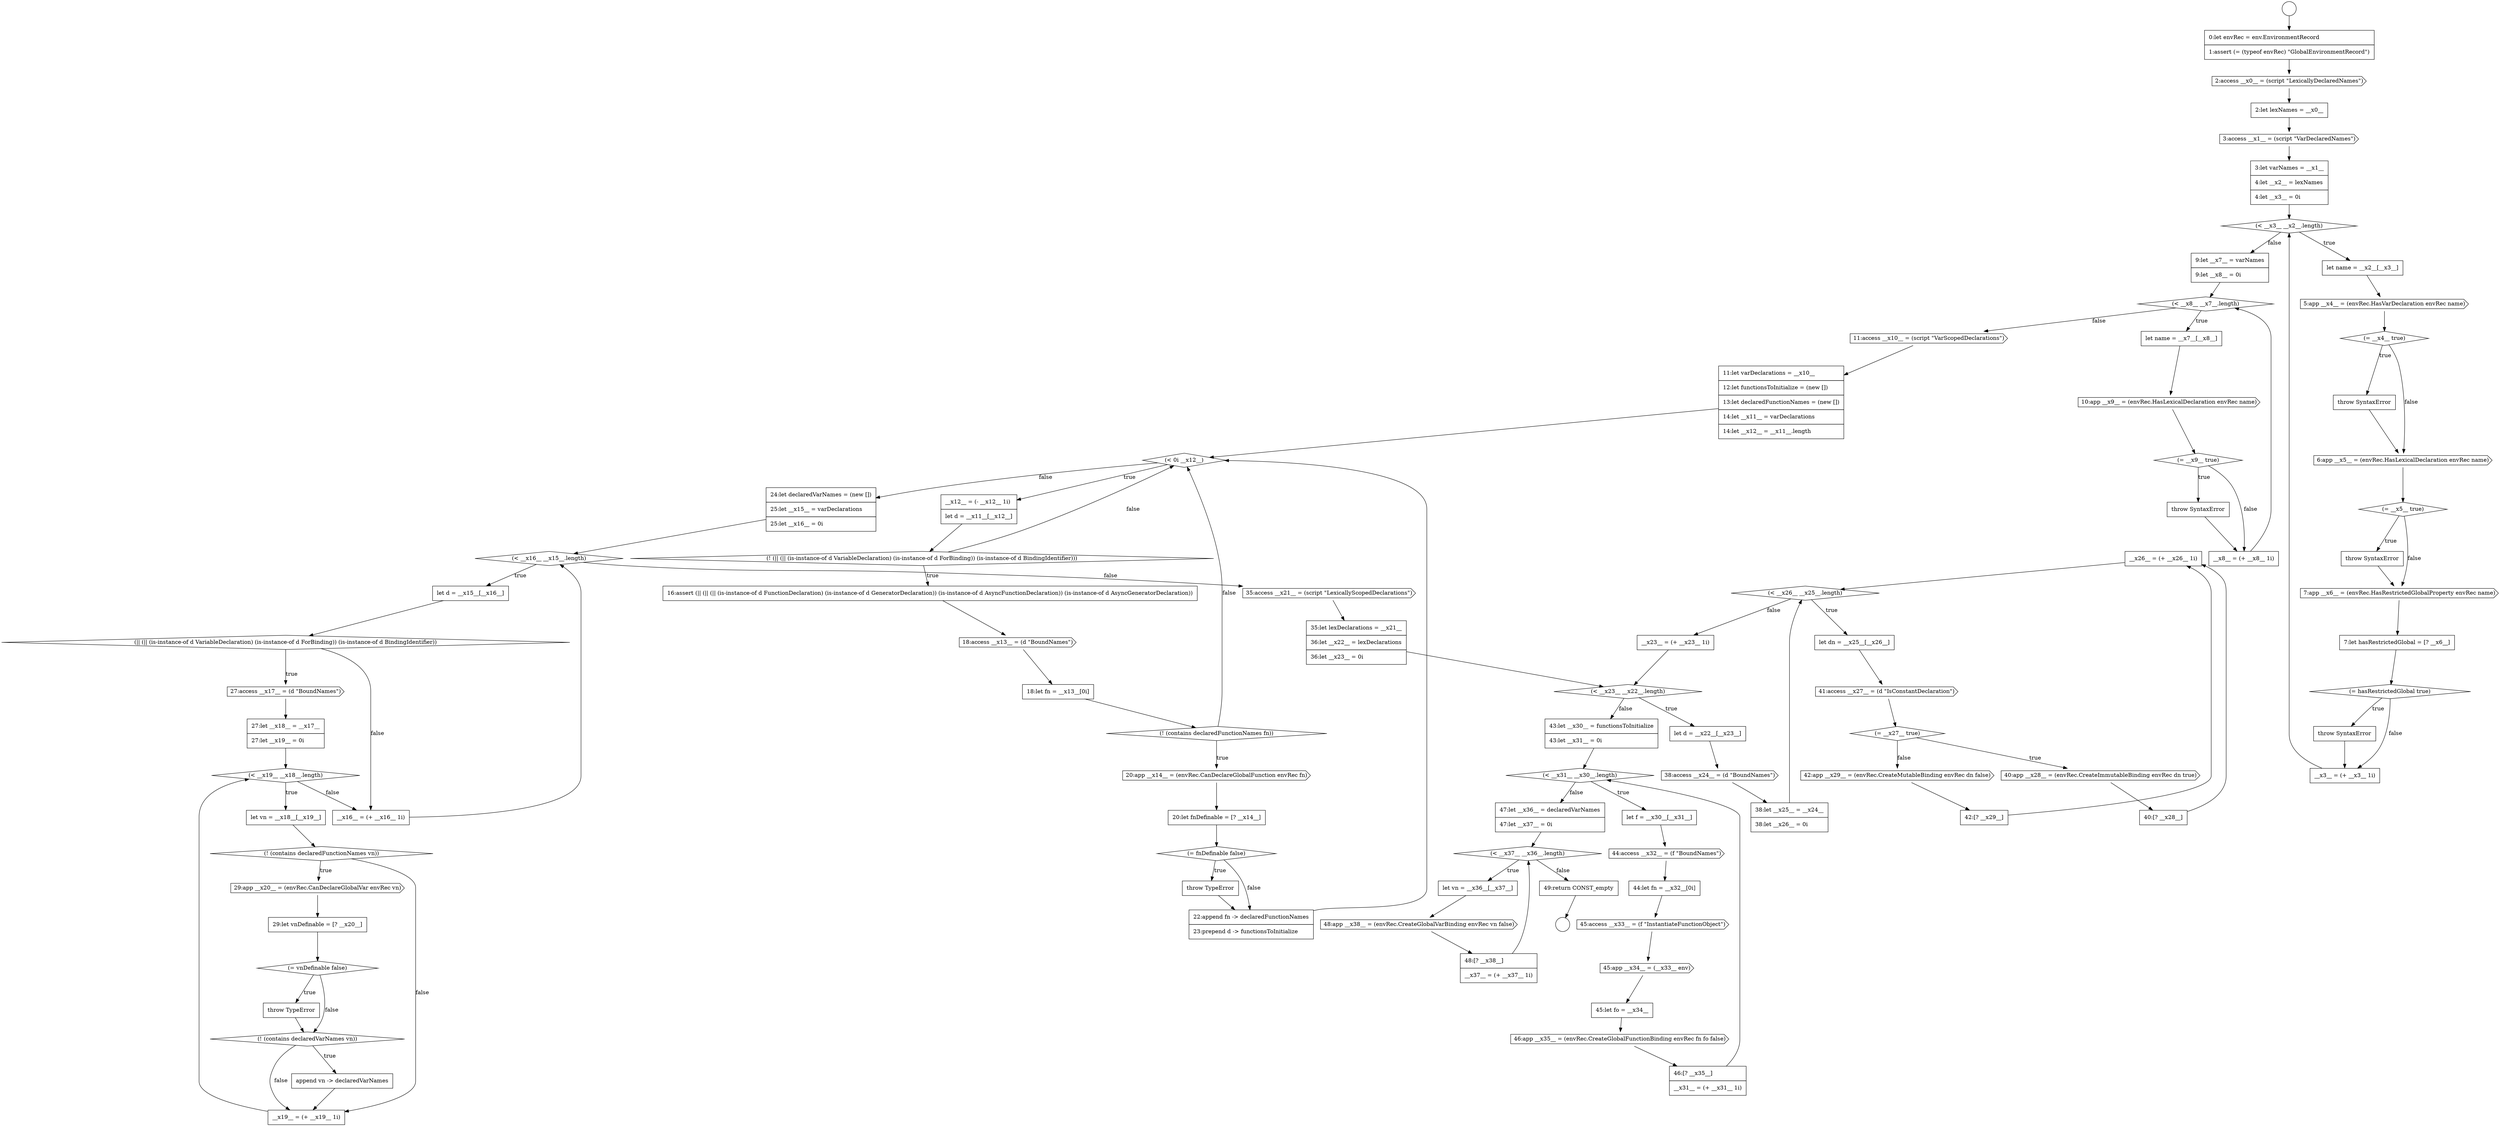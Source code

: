 digraph {
  node10282 [shape=none, margin=0, label=<<font color="black">
    <table border="0" cellborder="1" cellspacing="0" cellpadding="10">
      <tr><td align="left">__x26__ = (+ __x26__ 1i)</td></tr>
    </table>
  </font>> color="black" fillcolor="white" style=filled]
  node10292 [shape=cds, label=<<font color="black">46:app __x35__ = (envRec.CreateGlobalFunctionBinding envRec fn fo false)</font>> color="black" fillcolor="white" style=filled]
  node10271 [shape=none, margin=0, label=<<font color="black">
    <table border="0" cellborder="1" cellspacing="0" cellpadding="10">
      <tr><td align="left">let d = __x22__[__x23__]</td></tr>
    </table>
  </font>> color="black" fillcolor="white" style=filled]
  node10239 [shape=diamond, label=<<font color="black">(&lt; 0i __x12__)</font>> color="black" fillcolor="white" style=filled]
  node10210 [shape=circle label=" " color="black" fillcolor="white" style=filled]
  node10245 [shape=diamond, label=<<font color="black">(! (contains declaredFunctionNames fn))</font>> color="black" fillcolor="white" style=filled]
  node10259 [shape=diamond, label=<<font color="black">(! (contains declaredFunctionNames vn))</font>> color="black" fillcolor="white" style=filled]
  node10267 [shape=none, margin=0, label=<<font color="black">
    <table border="0" cellborder="1" cellspacing="0" cellpadding="10">
      <tr><td align="left">__x16__ = (+ __x16__ 1i)</td></tr>
    </table>
  </font>> color="black" fillcolor="white" style=filled]
  node10213 [shape=cds, label=<<font color="black">2:access __x0__ = (script &quot;LexicallyDeclaredNames&quot;)</font>> color="black" fillcolor="white" style=filled]
  node10272 [shape=cds, label=<<font color="black">38:access __x24__ = (d &quot;BoundNames&quot;)</font>> color="black" fillcolor="white" style=filled]
  node10299 [shape=none, margin=0, label=<<font color="black">
    <table border="0" cellborder="1" cellspacing="0" cellpadding="10">
      <tr><td align="left">49:return CONST_empty</td></tr>
    </table>
  </font>> color="black" fillcolor="white" style=filled]
  node10234 [shape=diamond, label=<<font color="black">(= __x9__ true)</font>> color="black" fillcolor="white" style=filled]
  node10277 [shape=diamond, label=<<font color="black">(= __x27__ true)</font>> color="black" fillcolor="white" style=filled]
  node10262 [shape=diamond, label=<<font color="black">(= vnDefinable false)</font>> color="black" fillcolor="white" style=filled]
  node10244 [shape=none, margin=0, label=<<font color="black">
    <table border="0" cellborder="1" cellspacing="0" cellpadding="10">
      <tr><td align="left">18:let fn = __x13__[0i]</td></tr>
    </table>
  </font>> color="black" fillcolor="white" style=filled]
  node10294 [shape=none, margin=0, label=<<font color="black">
    <table border="0" cellborder="1" cellspacing="0" cellpadding="10">
      <tr><td align="left">47:let __x36__ = declaredVarNames</td></tr>
      <tr><td align="left">47:let __x37__ = 0i</td></tr>
    </table>
  </font>> color="black" fillcolor="white" style=filled]
  node10230 [shape=none, margin=0, label=<<font color="black">
    <table border="0" cellborder="1" cellspacing="0" cellpadding="10">
      <tr><td align="left">9:let __x7__ = varNames</td></tr>
      <tr><td align="left">9:let __x8__ = 0i</td></tr>
    </table>
  </font>> color="black" fillcolor="white" style=filled]
  node10248 [shape=diamond, label=<<font color="black">(= fnDefinable false)</font>> color="black" fillcolor="white" style=filled]
  node10286 [shape=none, margin=0, label=<<font color="black">
    <table border="0" cellborder="1" cellspacing="0" cellpadding="10">
      <tr><td align="left">let f = __x30__[__x31__]</td></tr>
    </table>
  </font>> color="black" fillcolor="white" style=filled]
  node10251 [shape=none, margin=0, label=<<font color="black">
    <table border="0" cellborder="1" cellspacing="0" cellpadding="10">
      <tr><td align="left">24:let declaredVarNames = (new [])</td></tr>
      <tr><td align="left">25:let __x15__ = varDeclarations</td></tr>
      <tr><td align="left">25:let __x16__ = 0i</td></tr>
    </table>
  </font>> color="black" fillcolor="white" style=filled]
  node10221 [shape=none, margin=0, label=<<font color="black">
    <table border="0" cellborder="1" cellspacing="0" cellpadding="10">
      <tr><td align="left">throw SyntaxError</td></tr>
    </table>
  </font>> color="black" fillcolor="white" style=filled]
  node10238 [shape=none, margin=0, label=<<font color="black">
    <table border="0" cellborder="1" cellspacing="0" cellpadding="10">
      <tr><td align="left">11:let varDeclarations = __x10__</td></tr>
      <tr><td align="left">12:let functionsToInitialize = (new [])</td></tr>
      <tr><td align="left">13:let declaredFunctionNames = (new [])</td></tr>
      <tr><td align="left">14:let __x11__ = varDeclarations</td></tr>
      <tr><td align="left">14:let __x12__ = __x11__.length</td></tr>
    </table>
  </font>> color="black" fillcolor="white" style=filled]
  node10273 [shape=none, margin=0, label=<<font color="black">
    <table border="0" cellborder="1" cellspacing="0" cellpadding="10">
      <tr><td align="left">38:let __x25__ = __x24__</td></tr>
      <tr><td align="left">38:let __x26__ = 0i</td></tr>
    </table>
  </font>> color="black" fillcolor="white" style=filled]
  node10233 [shape=cds, label=<<font color="black">10:app __x9__ = (envRec.HasLexicalDeclaration envRec name)</font>> color="black" fillcolor="white" style=filled]
  node10256 [shape=none, margin=0, label=<<font color="black">
    <table border="0" cellborder="1" cellspacing="0" cellpadding="10">
      <tr><td align="left">27:let __x18__ = __x17__</td></tr>
      <tr><td align="left">27:let __x19__ = 0i</td></tr>
    </table>
  </font>> color="black" fillcolor="white" style=filled]
  node10216 [shape=none, margin=0, label=<<font color="black">
    <table border="0" cellborder="1" cellspacing="0" cellpadding="10">
      <tr><td align="left">3:let varNames = __x1__</td></tr>
      <tr><td align="left">4:let __x2__ = lexNames</td></tr>
      <tr><td align="left">4:let __x3__ = 0i</td></tr>
    </table>
  </font>> color="black" fillcolor="white" style=filled]
  node10243 [shape=cds, label=<<font color="black">18:access __x13__ = (d &quot;BoundNames&quot;)</font>> color="black" fillcolor="white" style=filled]
  node10258 [shape=none, margin=0, label=<<font color="black">
    <table border="0" cellborder="1" cellspacing="0" cellpadding="10">
      <tr><td align="left">let vn = __x18__[__x19__]</td></tr>
    </table>
  </font>> color="black" fillcolor="white" style=filled]
  node10229 [shape=none, margin=0, label=<<font color="black">
    <table border="0" cellborder="1" cellspacing="0" cellpadding="10">
      <tr><td align="left">__x3__ = (+ __x3__ 1i)</td></tr>
    </table>
  </font>> color="black" fillcolor="white" style=filled]
  node10278 [shape=cds, label=<<font color="black">40:app __x28__ = (envRec.CreateImmutableBinding envRec dn true)</font>> color="black" fillcolor="white" style=filled]
  node10263 [shape=none, margin=0, label=<<font color="black">
    <table border="0" cellborder="1" cellspacing="0" cellpadding="10">
      <tr><td align="left">throw TypeError</td></tr>
    </table>
  </font>> color="black" fillcolor="white" style=filled]
  node10247 [shape=none, margin=0, label=<<font color="black">
    <table border="0" cellborder="1" cellspacing="0" cellpadding="10">
      <tr><td align="left">20:let fnDefinable = [? __x14__]</td></tr>
    </table>
  </font>> color="black" fillcolor="white" style=filled]
  node10235 [shape=none, margin=0, label=<<font color="black">
    <table border="0" cellborder="1" cellspacing="0" cellpadding="10">
      <tr><td align="left">throw SyntaxError</td></tr>
    </table>
  </font>> color="black" fillcolor="white" style=filled]
  node10295 [shape=diamond, label=<<font color="black">(&lt; __x37__ __x36__.length)</font>> color="black" fillcolor="white" style=filled]
  node10281 [shape=none, margin=0, label=<<font color="black">
    <table border="0" cellborder="1" cellspacing="0" cellpadding="10">
      <tr><td align="left">42:[? __x29__]</td></tr>
    </table>
  </font>> color="black" fillcolor="white" style=filled]
  node10266 [shape=none, margin=0, label=<<font color="black">
    <table border="0" cellborder="1" cellspacing="0" cellpadding="10">
      <tr><td align="left">__x19__ = (+ __x19__ 1i)</td></tr>
    </table>
  </font>> color="black" fillcolor="white" style=filled]
  node10298 [shape=none, margin=0, label=<<font color="black">
    <table border="0" cellborder="1" cellspacing="0" cellpadding="10">
      <tr><td align="left">48:[? __x38__]</td></tr>
      <tr><td align="left">__x37__ = (+ __x37__ 1i)</td></tr>
    </table>
  </font>> color="black" fillcolor="white" style=filled]
  node10222 [shape=cds, label=<<font color="black">6:app __x5__ = (envRec.HasLexicalDeclaration envRec name)</font>> color="black" fillcolor="white" style=filled]
  node10285 [shape=diamond, label=<<font color="black">(&lt; __x31__ __x30__.length)</font>> color="black" fillcolor="white" style=filled]
  node10270 [shape=diamond, label=<<font color="black">(&lt; __x23__ __x22__.length)</font>> color="black" fillcolor="white" style=filled]
  node10252 [shape=diamond, label=<<font color="black">(&lt; __x16__ __x15__.length)</font>> color="black" fillcolor="white" style=filled]
  node10212 [shape=none, margin=0, label=<<font color="black">
    <table border="0" cellborder="1" cellspacing="0" cellpadding="10">
      <tr><td align="left">0:let envRec = env.EnvironmentRecord</td></tr>
      <tr><td align="left">1:assert (= (typeof envRec) &quot;GlobalEnvironmentRecord&quot;)</td></tr>
    </table>
  </font>> color="black" fillcolor="white" style=filled]
  node10217 [shape=diamond, label=<<font color="black">(&lt; __x3__ __x2__.length)</font>> color="black" fillcolor="white" style=filled]
  node10227 [shape=diamond, label=<<font color="black">(= hasRestrictedGlobal true)</font>> color="black" fillcolor="white" style=filled]
  node10289 [shape=cds, label=<<font color="black">45:access __x33__ = (f &quot;InstantiateFunctionObject&quot;)</font>> color="black" fillcolor="white" style=filled]
  node10274 [shape=diamond, label=<<font color="black">(&lt; __x26__ __x25__.length)</font>> color="black" fillcolor="white" style=filled]
  node10232 [shape=none, margin=0, label=<<font color="black">
    <table border="0" cellborder="1" cellspacing="0" cellpadding="10">
      <tr><td align="left">let name = __x7__[__x8__]</td></tr>
    </table>
  </font>> color="black" fillcolor="white" style=filled]
  node10242 [shape=none, margin=0, label=<<font color="black">
    <table border="0" cellborder="1" cellspacing="0" cellpadding="10">
      <tr><td align="left">16:assert (|| (|| (|| (is-instance-of d FunctionDeclaration) (is-instance-of d GeneratorDeclaration)) (is-instance-of d AsyncFunctionDeclaration)) (is-instance-of d AsyncGeneratorDeclaration))</td></tr>
    </table>
  </font>> color="black" fillcolor="white" style=filled]
  node10284 [shape=none, margin=0, label=<<font color="black">
    <table border="0" cellborder="1" cellspacing="0" cellpadding="10">
      <tr><td align="left">43:let __x30__ = functionsToInitialize</td></tr>
      <tr><td align="left">43:let __x31__ = 0i</td></tr>
    </table>
  </font>> color="black" fillcolor="white" style=filled]
  node10257 [shape=diamond, label=<<font color="black">(&lt; __x19__ __x18__.length)</font>> color="black" fillcolor="white" style=filled]
  node10215 [shape=cds, label=<<font color="black">3:access __x1__ = (script &quot;VarDeclaredNames&quot;)</font>> color="black" fillcolor="white" style=filled]
  node10279 [shape=none, margin=0, label=<<font color="black">
    <table border="0" cellborder="1" cellspacing="0" cellpadding="10">
      <tr><td align="left">40:[? __x28__]</td></tr>
    </table>
  </font>> color="black" fillcolor="white" style=filled]
  node10296 [shape=none, margin=0, label=<<font color="black">
    <table border="0" cellborder="1" cellspacing="0" cellpadding="10">
      <tr><td align="left">let vn = __x36__[__x37__]</td></tr>
    </table>
  </font>> color="black" fillcolor="white" style=filled]
  node10297 [shape=cds, label=<<font color="black">48:app __x38__ = (envRec.CreateGlobalVarBinding envRec vn false)</font>> color="black" fillcolor="white" style=filled]
  node10236 [shape=none, margin=0, label=<<font color="black">
    <table border="0" cellborder="1" cellspacing="0" cellpadding="10">
      <tr><td align="left">__x8__ = (+ __x8__ 1i)</td></tr>
    </table>
  </font>> color="black" fillcolor="white" style=filled]
  node10265 [shape=none, margin=0, label=<<font color="black">
    <table border="0" cellborder="1" cellspacing="0" cellpadding="10">
      <tr><td align="left">append vn -&gt; declaredVarNames</td></tr>
    </table>
  </font>> color="black" fillcolor="white" style=filled]
  node10253 [shape=none, margin=0, label=<<font color="black">
    <table border="0" cellborder="1" cellspacing="0" cellpadding="10">
      <tr><td align="left">let d = __x15__[__x16__]</td></tr>
    </table>
  </font>> color="black" fillcolor="white" style=filled]
  node10219 [shape=cds, label=<<font color="black">5:app __x4__ = (envRec.HasVarDeclaration envRec name)</font>> color="black" fillcolor="white" style=filled]
  node10275 [shape=none, margin=0, label=<<font color="black">
    <table border="0" cellborder="1" cellspacing="0" cellpadding="10">
      <tr><td align="left">let dn = __x25__[__x26__]</td></tr>
    </table>
  </font>> color="black" fillcolor="white" style=filled]
  node10240 [shape=none, margin=0, label=<<font color="black">
    <table border="0" cellborder="1" cellspacing="0" cellpadding="10">
      <tr><td align="left">__x12__ = (- __x12__ 1i)</td></tr>
      <tr><td align="left">let d = __x11__[__x12__]</td></tr>
    </table>
  </font>> color="black" fillcolor="white" style=filled]
  node10264 [shape=diamond, label=<<font color="black">(! (contains declaredVarNames vn))</font>> color="black" fillcolor="white" style=filled]
  node10226 [shape=none, margin=0, label=<<font color="black">
    <table border="0" cellborder="1" cellspacing="0" cellpadding="10">
      <tr><td align="left">7:let hasRestrictedGlobal = [? __x6__]</td></tr>
    </table>
  </font>> color="black" fillcolor="white" style=filled]
  node10269 [shape=none, margin=0, label=<<font color="black">
    <table border="0" cellborder="1" cellspacing="0" cellpadding="10">
      <tr><td align="left">35:let lexDeclarations = __x21__</td></tr>
      <tr><td align="left">36:let __x22__ = lexDeclarations</td></tr>
      <tr><td align="left">36:let __x23__ = 0i</td></tr>
    </table>
  </font>> color="black" fillcolor="white" style=filled]
  node10223 [shape=diamond, label=<<font color="black">(= __x5__ true)</font>> color="black" fillcolor="white" style=filled]
  node10249 [shape=none, margin=0, label=<<font color="black">
    <table border="0" cellborder="1" cellspacing="0" cellpadding="10">
      <tr><td align="left">throw TypeError</td></tr>
    </table>
  </font>> color="black" fillcolor="white" style=filled]
  node10290 [shape=cds, label=<<font color="black">45:app __x34__ = (__x33__ env)</font>> color="black" fillcolor="white" style=filled]
  node10246 [shape=cds, label=<<font color="black">20:app __x14__ = (envRec.CanDeclareGlobalFunction envRec fn)</font>> color="black" fillcolor="white" style=filled]
  node10228 [shape=none, margin=0, label=<<font color="black">
    <table border="0" cellborder="1" cellspacing="0" cellpadding="10">
      <tr><td align="left">throw SyntaxError</td></tr>
    </table>
  </font>> color="black" fillcolor="white" style=filled]
  node10218 [shape=none, margin=0, label=<<font color="black">
    <table border="0" cellborder="1" cellspacing="0" cellpadding="10">
      <tr><td align="left">let name = __x2__[__x3__]</td></tr>
    </table>
  </font>> color="black" fillcolor="white" style=filled]
  node10288 [shape=none, margin=0, label=<<font color="black">
    <table border="0" cellborder="1" cellspacing="0" cellpadding="10">
      <tr><td align="left">44:let fn = __x32__[0i]</td></tr>
    </table>
  </font>> color="black" fillcolor="white" style=filled]
  node10211 [shape=circle label=" " color="black" fillcolor="white" style=filled]
  node10260 [shape=cds, label=<<font color="black">29:app __x20__ = (envRec.CanDeclareGlobalVar envRec vn)</font>> color="black" fillcolor="white" style=filled]
  node10293 [shape=none, margin=0, label=<<font color="black">
    <table border="0" cellborder="1" cellspacing="0" cellpadding="10">
      <tr><td align="left">46:[? __x35__]</td></tr>
      <tr><td align="left">__x31__ = (+ __x31__ 1i)</td></tr>
    </table>
  </font>> color="black" fillcolor="white" style=filled]
  node10283 [shape=none, margin=0, label=<<font color="black">
    <table border="0" cellborder="1" cellspacing="0" cellpadding="10">
      <tr><td align="left">__x23__ = (+ __x23__ 1i)</td></tr>
    </table>
  </font>> color="black" fillcolor="white" style=filled]
  node10231 [shape=diamond, label=<<font color="black">(&lt; __x8__ __x7__.length)</font>> color="black" fillcolor="white" style=filled]
  node10214 [shape=none, margin=0, label=<<font color="black">
    <table border="0" cellborder="1" cellspacing="0" cellpadding="10">
      <tr><td align="left">2:let lexNames = __x0__</td></tr>
    </table>
  </font>> color="black" fillcolor="white" style=filled]
  node10261 [shape=none, margin=0, label=<<font color="black">
    <table border="0" cellborder="1" cellspacing="0" cellpadding="10">
      <tr><td align="left">29:let vnDefinable = [? __x20__]</td></tr>
    </table>
  </font>> color="black" fillcolor="white" style=filled]
  node10241 [shape=diamond, label=<<font color="black">(! (|| (|| (is-instance-of d VariableDeclaration) (is-instance-of d ForBinding)) (is-instance-of d BindingIdentifier)))</font>> color="black" fillcolor="white" style=filled]
  node10220 [shape=diamond, label=<<font color="black">(= __x4__ true)</font>> color="black" fillcolor="white" style=filled]
  node10225 [shape=cds, label=<<font color="black">7:app __x6__ = (envRec.HasRestrictedGlobalProperty envRec name)</font>> color="black" fillcolor="white" style=filled]
  node10254 [shape=diamond, label=<<font color="black">(|| (|| (is-instance-of d VariableDeclaration) (is-instance-of d ForBinding)) (is-instance-of d BindingIdentifier))</font>> color="black" fillcolor="white" style=filled]
  node10268 [shape=cds, label=<<font color="black">35:access __x21__ = (script &quot;LexicallyScopedDeclarations&quot;)</font>> color="black" fillcolor="white" style=filled]
  node10291 [shape=none, margin=0, label=<<font color="black">
    <table border="0" cellborder="1" cellspacing="0" cellpadding="10">
      <tr><td align="left">45:let fo = __x34__</td></tr>
    </table>
  </font>> color="black" fillcolor="white" style=filled]
  node10280 [shape=cds, label=<<font color="black">42:app __x29__ = (envRec.CreateMutableBinding envRec dn false)</font>> color="black" fillcolor="white" style=filled]
  node10250 [shape=none, margin=0, label=<<font color="black">
    <table border="0" cellborder="1" cellspacing="0" cellpadding="10">
      <tr><td align="left">22:append fn -&gt; declaredFunctionNames</td></tr>
      <tr><td align="left">23:prepend d -&gt; functionsToInitialize</td></tr>
    </table>
  </font>> color="black" fillcolor="white" style=filled]
  node10237 [shape=cds, label=<<font color="black">11:access __x10__ = (script &quot;VarScopedDeclarations&quot;)</font>> color="black" fillcolor="white" style=filled]
  node10224 [shape=none, margin=0, label=<<font color="black">
    <table border="0" cellborder="1" cellspacing="0" cellpadding="10">
      <tr><td align="left">throw SyntaxError</td></tr>
    </table>
  </font>> color="black" fillcolor="white" style=filled]
  node10255 [shape=cds, label=<<font color="black">27:access __x17__ = (d &quot;BoundNames&quot;)</font>> color="black" fillcolor="white" style=filled]
  node10287 [shape=cds, label=<<font color="black">44:access __x32__ = (f &quot;BoundNames&quot;)</font>> color="black" fillcolor="white" style=filled]
  node10276 [shape=cds, label=<<font color="black">41:access __x27__ = (d &quot;IsConstantDeclaration&quot;)</font>> color="black" fillcolor="white" style=filled]
  node10268 -> node10269 [ color="black"]
  node10217 -> node10218 [label=<<font color="black">true</font>> color="black"]
  node10217 -> node10230 [label=<<font color="black">false</font>> color="black"]
  node10255 -> node10256 [ color="black"]
  node10290 -> node10291 [ color="black"]
  node10266 -> node10257 [ color="black"]
  node10287 -> node10288 [ color="black"]
  node10276 -> node10277 [ color="black"]
  node10254 -> node10255 [label=<<font color="black">true</font>> color="black"]
  node10254 -> node10267 [label=<<font color="black">false</font>> color="black"]
  node10291 -> node10292 [ color="black"]
  node10277 -> node10278 [label=<<font color="black">true</font>> color="black"]
  node10277 -> node10280 [label=<<font color="black">false</font>> color="black"]
  node10250 -> node10239 [ color="black"]
  node10282 -> node10274 [ color="black"]
  node10236 -> node10231 [ color="black"]
  node10272 -> node10273 [ color="black"]
  node10251 -> node10252 [ color="black"]
  node10264 -> node10265 [label=<<font color="black">true</font>> color="black"]
  node10264 -> node10266 [label=<<font color="black">false</font>> color="black"]
  node10275 -> node10276 [ color="black"]
  node10283 -> node10270 [ color="black"]
  node10233 -> node10234 [ color="black"]
  node10265 -> node10266 [ color="black"]
  node10267 -> node10252 [ color="black"]
  node10249 -> node10250 [ color="black"]
  node10234 -> node10235 [label=<<font color="black">true</font>> color="black"]
  node10234 -> node10236 [label=<<font color="black">false</font>> color="black"]
  node10289 -> node10290 [ color="black"]
  node10227 -> node10228 [label=<<font color="black">true</font>> color="black"]
  node10227 -> node10229 [label=<<font color="black">false</font>> color="black"]
  node10270 -> node10271 [label=<<font color="black">true</font>> color="black"]
  node10270 -> node10284 [label=<<font color="black">false</font>> color="black"]
  node10218 -> node10219 [ color="black"]
  node10271 -> node10272 [ color="black"]
  node10229 -> node10217 [ color="black"]
  node10246 -> node10247 [ color="black"]
  node10238 -> node10239 [ color="black"]
  node10257 -> node10258 [label=<<font color="black">true</font>> color="black"]
  node10257 -> node10267 [label=<<font color="black">false</font>> color="black"]
  node10296 -> node10297 [ color="black"]
  node10286 -> node10287 [ color="black"]
  node10279 -> node10282 [ color="black"]
  node10240 -> node10241 [ color="black"]
  node10241 -> node10242 [label=<<font color="black">true</font>> color="black"]
  node10241 -> node10239 [label=<<font color="black">false</font>> color="black"]
  node10274 -> node10275 [label=<<font color="black">true</font>> color="black"]
  node10274 -> node10283 [label=<<font color="black">false</font>> color="black"]
  node10210 -> node10212 [ color="black"]
  node10239 -> node10240 [label=<<font color="black">true</font>> color="black"]
  node10239 -> node10251 [label=<<font color="black">false</font>> color="black"]
  node10228 -> node10229 [ color="black"]
  node10263 -> node10264 [ color="black"]
  node10215 -> node10216 [ color="black"]
  node10221 -> node10222 [ color="black"]
  node10226 -> node10227 [ color="black"]
  node10223 -> node10224 [label=<<font color="black">true</font>> color="black"]
  node10223 -> node10225 [label=<<font color="black">false</font>> color="black"]
  node10292 -> node10293 [ color="black"]
  node10248 -> node10249 [label=<<font color="black">true</font>> color="black"]
  node10248 -> node10250 [label=<<font color="black">false</font>> color="black"]
  node10222 -> node10223 [ color="black"]
  node10213 -> node10214 [ color="black"]
  node10232 -> node10233 [ color="black"]
  node10242 -> node10243 [ color="black"]
  node10294 -> node10295 [ color="black"]
  node10262 -> node10263 [label=<<font color="black">true</font>> color="black"]
  node10262 -> node10264 [label=<<font color="black">false</font>> color="black"]
  node10258 -> node10259 [ color="black"]
  node10237 -> node10238 [ color="black"]
  node10235 -> node10236 [ color="black"]
  node10212 -> node10213 [ color="black"]
  node10295 -> node10296 [label=<<font color="black">true</font>> color="black"]
  node10295 -> node10299 [label=<<font color="black">false</font>> color="black"]
  node10256 -> node10257 [ color="black"]
  node10284 -> node10285 [ color="black"]
  node10245 -> node10246 [label=<<font color="black">true</font>> color="black"]
  node10245 -> node10239 [label=<<font color="black">false</font>> color="black"]
  node10252 -> node10253 [label=<<font color="black">true</font>> color="black"]
  node10252 -> node10268 [label=<<font color="black">false</font>> color="black"]
  node10230 -> node10231 [ color="black"]
  node10298 -> node10295 [ color="black"]
  node10225 -> node10226 [ color="black"]
  node10253 -> node10254 [ color="black"]
  node10219 -> node10220 [ color="black"]
  node10293 -> node10285 [ color="black"]
  node10288 -> node10289 [ color="black"]
  node10273 -> node10274 [ color="black"]
  node10278 -> node10279 [ color="black"]
  node10261 -> node10262 [ color="black"]
  node10297 -> node10298 [ color="black"]
  node10243 -> node10244 [ color="black"]
  node10244 -> node10245 [ color="black"]
  node10247 -> node10248 [ color="black"]
  node10285 -> node10286 [label=<<font color="black">true</font>> color="black"]
  node10285 -> node10294 [label=<<font color="black">false</font>> color="black"]
  node10231 -> node10232 [label=<<font color="black">true</font>> color="black"]
  node10231 -> node10237 [label=<<font color="black">false</font>> color="black"]
  node10280 -> node10281 [ color="black"]
  node10260 -> node10261 [ color="black"]
  node10281 -> node10282 [ color="black"]
  node10214 -> node10215 [ color="black"]
  node10269 -> node10270 [ color="black"]
  node10224 -> node10225 [ color="black"]
  node10216 -> node10217 [ color="black"]
  node10259 -> node10260 [label=<<font color="black">true</font>> color="black"]
  node10259 -> node10266 [label=<<font color="black">false</font>> color="black"]
  node10220 -> node10221 [label=<<font color="black">true</font>> color="black"]
  node10220 -> node10222 [label=<<font color="black">false</font>> color="black"]
  node10299 -> node10211 [ color="black"]
}
